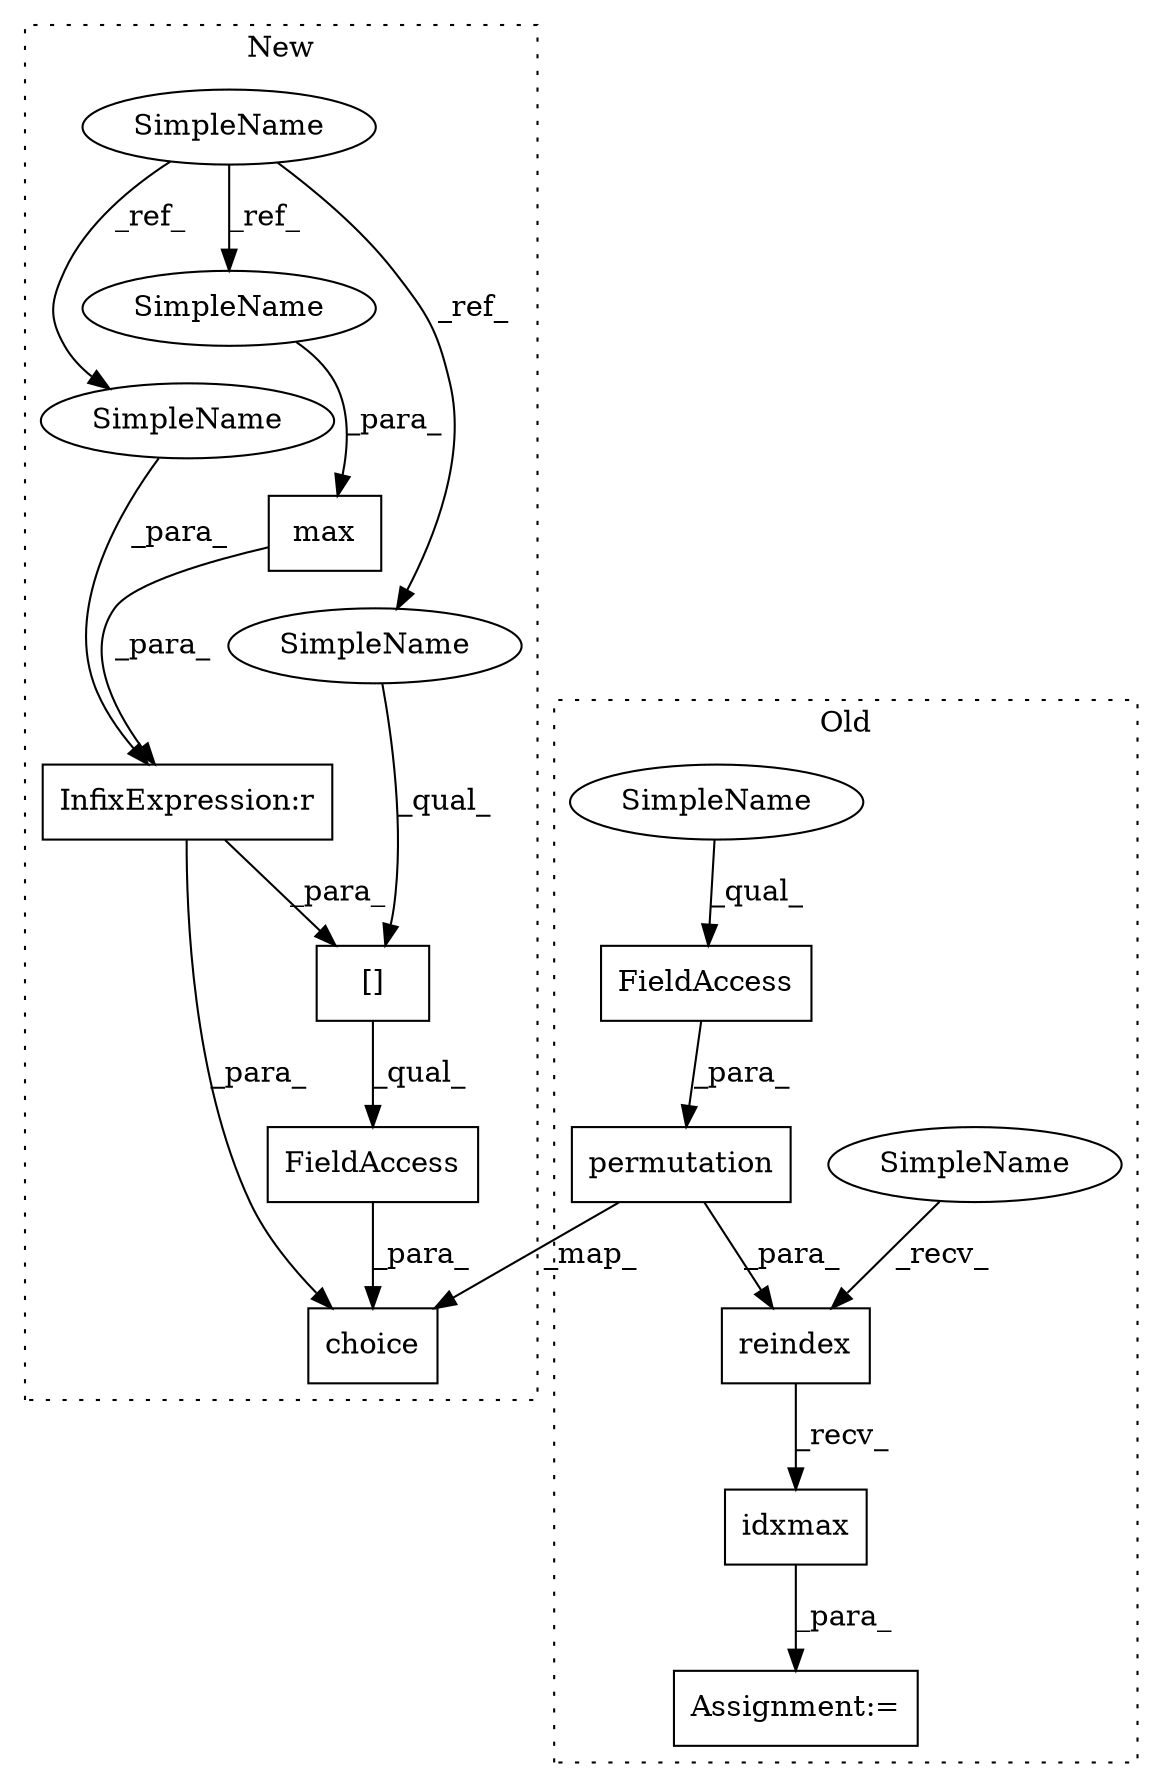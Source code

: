 digraph G {
subgraph cluster0 {
1 [label="reindex" a="32" s="758,810" l="8,1" shape="box"];
3 [label="Assignment:=" a="7" s="825" l="1" shape="box"];
6 [label="idxmax" a="32" s="839" l="8" shape="box"];
9 [label="FieldAccess" a="22" s="791" l="18" shape="box"];
11 [label="permutation" a="32" s="779,809" l="12,1" shape="box"];
15 [label="SimpleName" a="42" s="791" l="12" shape="ellipse"];
16 [label="SimpleName" a="42" s="745" l="12" shape="ellipse"];
label = "Old";
style="dotted";
}
subgraph cluster1 {
2 [label="[]" a="2" s="759,813" l="13,1" shape="box"];
4 [label="SimpleName" a="42" s="645" l="12" shape="ellipse"];
5 [label="InfixExpression:r" a="27" s="785" l="4" shape="box"];
7 [label="max" a="32" s="795,811" l="4,1" shape="box"];
8 [label="FieldAccess" a="22" s="759" l="61" shape="box"];
10 [label="choice" a="32" s="752,820" l="7,1" shape="box"];
12 [label="SimpleName" a="42" s="773" l="12" shape="ellipse"];
13 [label="SimpleName" a="42" s="799" l="12" shape="ellipse"];
14 [label="SimpleName" a="42" s="759" l="12" shape="ellipse"];
label = "New";
style="dotted";
}
1 -> 6 [label="_recv_"];
2 -> 8 [label="_qual_"];
4 -> 12 [label="_ref_"];
4 -> 13 [label="_ref_"];
4 -> 14 [label="_ref_"];
5 -> 10 [label="_para_"];
5 -> 2 [label="_para_"];
6 -> 3 [label="_para_"];
7 -> 5 [label="_para_"];
8 -> 10 [label="_para_"];
9 -> 11 [label="_para_"];
11 -> 10 [label="_map_"];
11 -> 1 [label="_para_"];
12 -> 5 [label="_para_"];
13 -> 7 [label="_para_"];
14 -> 2 [label="_qual_"];
15 -> 9 [label="_qual_"];
16 -> 1 [label="_recv_"];
}